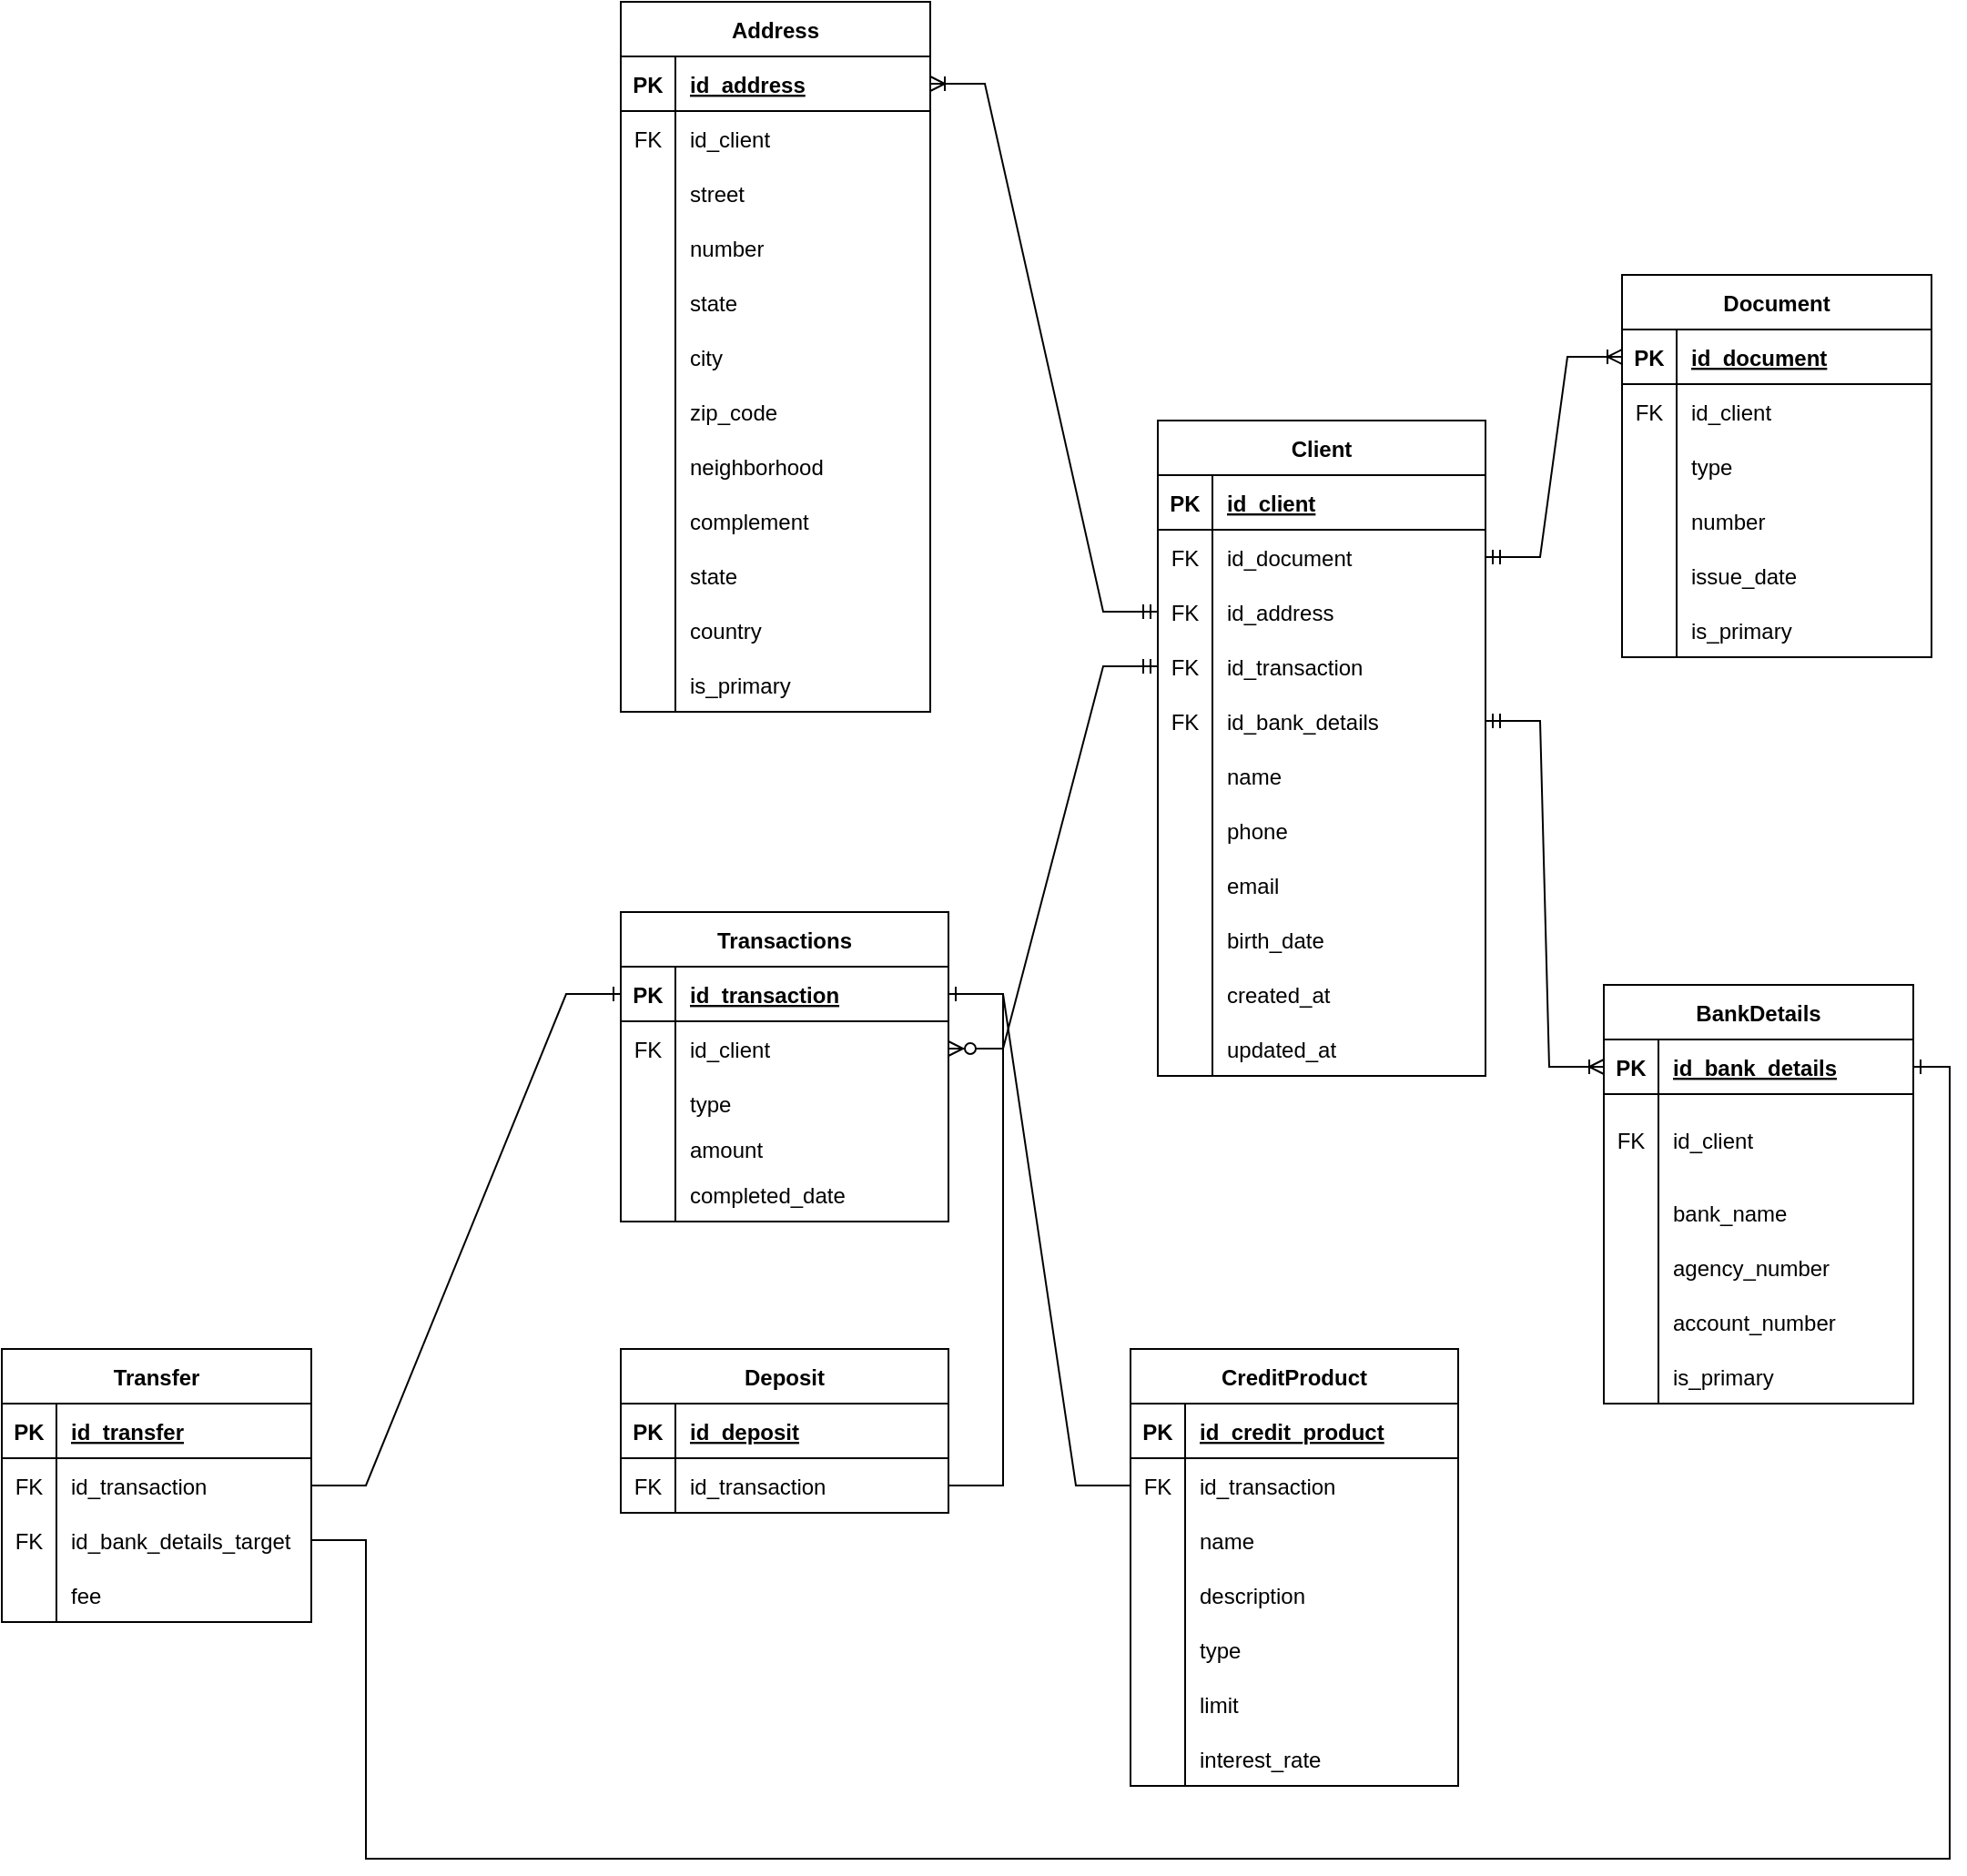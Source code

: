 <mxfile version="21.6.2" type="device">
  <diagram id="3WcyGnb1qQIZ8kAYW6et" name="Página-1">
    <mxGraphModel dx="2501" dy="703" grid="1" gridSize="10" guides="1" tooltips="1" connect="1" arrows="1" fold="1" page="1" pageScale="1" pageWidth="827" pageHeight="1169" math="0" shadow="0">
      <root>
        <mxCell id="0" />
        <mxCell id="1" parent="0" />
        <mxCell id="WaV54tq6BD_JxD8y_7Xt-2" value="Client" style="shape=table;startSize=30;container=1;collapsible=1;childLayout=tableLayout;fixedRows=1;rowLines=0;fontStyle=1;align=center;resizeLast=1;" parent="1" vertex="1">
          <mxGeometry x="355" y="420" width="180" height="360" as="geometry" />
        </mxCell>
        <mxCell id="WaV54tq6BD_JxD8y_7Xt-3" value="" style="shape=tableRow;horizontal=0;startSize=0;swimlaneHead=0;swimlaneBody=0;fillColor=none;collapsible=0;dropTarget=0;points=[[0,0.5],[1,0.5]];portConstraint=eastwest;top=0;left=0;right=0;bottom=1;" parent="WaV54tq6BD_JxD8y_7Xt-2" vertex="1">
          <mxGeometry y="30" width="180" height="30" as="geometry" />
        </mxCell>
        <mxCell id="WaV54tq6BD_JxD8y_7Xt-4" value="PK" style="shape=partialRectangle;connectable=0;fillColor=none;top=0;left=0;bottom=0;right=0;fontStyle=1;overflow=hidden;" parent="WaV54tq6BD_JxD8y_7Xt-3" vertex="1">
          <mxGeometry width="30" height="30" as="geometry">
            <mxRectangle width="30" height="30" as="alternateBounds" />
          </mxGeometry>
        </mxCell>
        <mxCell id="WaV54tq6BD_JxD8y_7Xt-5" value="id_client" style="shape=partialRectangle;connectable=0;fillColor=none;top=0;left=0;bottom=0;right=0;align=left;spacingLeft=6;fontStyle=5;overflow=hidden;" parent="WaV54tq6BD_JxD8y_7Xt-3" vertex="1">
          <mxGeometry x="30" width="150" height="30" as="geometry">
            <mxRectangle width="150" height="30" as="alternateBounds" />
          </mxGeometry>
        </mxCell>
        <mxCell id="WaV54tq6BD_JxD8y_7Xt-9" value="" style="shape=tableRow;horizontal=0;startSize=0;swimlaneHead=0;swimlaneBody=0;fillColor=none;collapsible=0;dropTarget=0;points=[[0,0.5],[1,0.5]];portConstraint=eastwest;top=0;left=0;right=0;bottom=0;" parent="WaV54tq6BD_JxD8y_7Xt-2" vertex="1">
          <mxGeometry y="60" width="180" height="30" as="geometry" />
        </mxCell>
        <mxCell id="WaV54tq6BD_JxD8y_7Xt-10" value="FK" style="shape=partialRectangle;connectable=0;fillColor=none;top=0;left=0;bottom=0;right=0;editable=1;overflow=hidden;" parent="WaV54tq6BD_JxD8y_7Xt-9" vertex="1">
          <mxGeometry width="30" height="30" as="geometry">
            <mxRectangle width="30" height="30" as="alternateBounds" />
          </mxGeometry>
        </mxCell>
        <mxCell id="WaV54tq6BD_JxD8y_7Xt-11" value="id_document" style="shape=partialRectangle;connectable=0;fillColor=none;top=0;left=0;bottom=0;right=0;align=left;spacingLeft=6;overflow=hidden;" parent="WaV54tq6BD_JxD8y_7Xt-9" vertex="1">
          <mxGeometry x="30" width="150" height="30" as="geometry">
            <mxRectangle width="150" height="30" as="alternateBounds" />
          </mxGeometry>
        </mxCell>
        <mxCell id="WaV54tq6BD_JxD8y_7Xt-12" value="" style="shape=tableRow;horizontal=0;startSize=0;swimlaneHead=0;swimlaneBody=0;fillColor=none;collapsible=0;dropTarget=0;points=[[0,0.5],[1,0.5]];portConstraint=eastwest;top=0;left=0;right=0;bottom=0;" parent="WaV54tq6BD_JxD8y_7Xt-2" vertex="1">
          <mxGeometry y="90" width="180" height="30" as="geometry" />
        </mxCell>
        <mxCell id="WaV54tq6BD_JxD8y_7Xt-13" value="FK" style="shape=partialRectangle;connectable=0;fillColor=none;top=0;left=0;bottom=0;right=0;editable=1;overflow=hidden;" parent="WaV54tq6BD_JxD8y_7Xt-12" vertex="1">
          <mxGeometry width="30" height="30" as="geometry">
            <mxRectangle width="30" height="30" as="alternateBounds" />
          </mxGeometry>
        </mxCell>
        <mxCell id="WaV54tq6BD_JxD8y_7Xt-14" value="id_address" style="shape=partialRectangle;connectable=0;fillColor=none;top=0;left=0;bottom=0;right=0;align=left;spacingLeft=6;overflow=hidden;" parent="WaV54tq6BD_JxD8y_7Xt-12" vertex="1">
          <mxGeometry x="30" width="150" height="30" as="geometry">
            <mxRectangle width="150" height="30" as="alternateBounds" />
          </mxGeometry>
        </mxCell>
        <mxCell id="sBeeZBKizsgOuaY-7H9B-50" value="" style="shape=tableRow;horizontal=0;startSize=0;swimlaneHead=0;swimlaneBody=0;fillColor=none;collapsible=0;dropTarget=0;points=[[0,0.5],[1,0.5]];portConstraint=eastwest;top=0;left=0;right=0;bottom=0;" parent="WaV54tq6BD_JxD8y_7Xt-2" vertex="1">
          <mxGeometry y="120" width="180" height="30" as="geometry" />
        </mxCell>
        <mxCell id="sBeeZBKizsgOuaY-7H9B-51" value="FK" style="shape=partialRectangle;connectable=0;fillColor=none;top=0;left=0;bottom=0;right=0;editable=1;overflow=hidden;" parent="sBeeZBKizsgOuaY-7H9B-50" vertex="1">
          <mxGeometry width="30" height="30" as="geometry">
            <mxRectangle width="30" height="30" as="alternateBounds" />
          </mxGeometry>
        </mxCell>
        <mxCell id="sBeeZBKizsgOuaY-7H9B-52" value="id_transaction" style="shape=partialRectangle;connectable=0;fillColor=none;top=0;left=0;bottom=0;right=0;align=left;spacingLeft=6;overflow=hidden;" parent="sBeeZBKizsgOuaY-7H9B-50" vertex="1">
          <mxGeometry x="30" width="150" height="30" as="geometry">
            <mxRectangle width="150" height="30" as="alternateBounds" />
          </mxGeometry>
        </mxCell>
        <mxCell id="sBeeZBKizsgOuaY-7H9B-207" value="" style="shape=tableRow;horizontal=0;startSize=0;swimlaneHead=0;swimlaneBody=0;fillColor=none;collapsible=0;dropTarget=0;points=[[0,0.5],[1,0.5]];portConstraint=eastwest;top=0;left=0;right=0;bottom=0;" parent="WaV54tq6BD_JxD8y_7Xt-2" vertex="1">
          <mxGeometry y="150" width="180" height="30" as="geometry" />
        </mxCell>
        <mxCell id="sBeeZBKizsgOuaY-7H9B-208" value="FK" style="shape=partialRectangle;connectable=0;fillColor=none;top=0;left=0;bottom=0;right=0;editable=1;overflow=hidden;" parent="sBeeZBKizsgOuaY-7H9B-207" vertex="1">
          <mxGeometry width="30" height="30" as="geometry">
            <mxRectangle width="30" height="30" as="alternateBounds" />
          </mxGeometry>
        </mxCell>
        <mxCell id="sBeeZBKizsgOuaY-7H9B-209" value="id_bank_details" style="shape=partialRectangle;connectable=0;fillColor=none;top=0;left=0;bottom=0;right=0;align=left;spacingLeft=6;overflow=hidden;" parent="sBeeZBKizsgOuaY-7H9B-207" vertex="1">
          <mxGeometry x="30" width="150" height="30" as="geometry">
            <mxRectangle width="150" height="30" as="alternateBounds" />
          </mxGeometry>
        </mxCell>
        <mxCell id="WaV54tq6BD_JxD8y_7Xt-6" value="" style="shape=tableRow;horizontal=0;startSize=0;swimlaneHead=0;swimlaneBody=0;fillColor=none;collapsible=0;dropTarget=0;points=[[0,0.5],[1,0.5]];portConstraint=eastwest;top=0;left=0;right=0;bottom=0;" parent="WaV54tq6BD_JxD8y_7Xt-2" vertex="1">
          <mxGeometry y="180" width="180" height="30" as="geometry" />
        </mxCell>
        <mxCell id="WaV54tq6BD_JxD8y_7Xt-7" value="" style="shape=partialRectangle;connectable=0;fillColor=none;top=0;left=0;bottom=0;right=0;editable=1;overflow=hidden;" parent="WaV54tq6BD_JxD8y_7Xt-6" vertex="1">
          <mxGeometry width="30" height="30" as="geometry">
            <mxRectangle width="30" height="30" as="alternateBounds" />
          </mxGeometry>
        </mxCell>
        <mxCell id="WaV54tq6BD_JxD8y_7Xt-8" value="name" style="shape=partialRectangle;connectable=0;fillColor=none;top=0;left=0;bottom=0;right=0;align=left;spacingLeft=6;overflow=hidden;" parent="WaV54tq6BD_JxD8y_7Xt-6" vertex="1">
          <mxGeometry x="30" width="150" height="30" as="geometry">
            <mxRectangle width="150" height="30" as="alternateBounds" />
          </mxGeometry>
        </mxCell>
        <mxCell id="WaV54tq6BD_JxD8y_7Xt-28" value="" style="shape=tableRow;horizontal=0;startSize=0;swimlaneHead=0;swimlaneBody=0;fillColor=none;collapsible=0;dropTarget=0;points=[[0,0.5],[1,0.5]];portConstraint=eastwest;top=0;left=0;right=0;bottom=0;" parent="WaV54tq6BD_JxD8y_7Xt-2" vertex="1">
          <mxGeometry y="210" width="180" height="30" as="geometry" />
        </mxCell>
        <mxCell id="WaV54tq6BD_JxD8y_7Xt-29" value="" style="shape=partialRectangle;connectable=0;fillColor=none;top=0;left=0;bottom=0;right=0;editable=1;overflow=hidden;" parent="WaV54tq6BD_JxD8y_7Xt-28" vertex="1">
          <mxGeometry width="30" height="30" as="geometry">
            <mxRectangle width="30" height="30" as="alternateBounds" />
          </mxGeometry>
        </mxCell>
        <mxCell id="WaV54tq6BD_JxD8y_7Xt-30" value="phone" style="shape=partialRectangle;connectable=0;fillColor=none;top=0;left=0;bottom=0;right=0;align=left;spacingLeft=6;overflow=hidden;" parent="WaV54tq6BD_JxD8y_7Xt-28" vertex="1">
          <mxGeometry x="30" width="150" height="30" as="geometry">
            <mxRectangle width="150" height="30" as="alternateBounds" />
          </mxGeometry>
        </mxCell>
        <mxCell id="WaV54tq6BD_JxD8y_7Xt-60" value="" style="shape=tableRow;horizontal=0;startSize=0;swimlaneHead=0;swimlaneBody=0;fillColor=none;collapsible=0;dropTarget=0;points=[[0,0.5],[1,0.5]];portConstraint=eastwest;top=0;left=0;right=0;bottom=0;" parent="WaV54tq6BD_JxD8y_7Xt-2" vertex="1">
          <mxGeometry y="240" width="180" height="30" as="geometry" />
        </mxCell>
        <mxCell id="WaV54tq6BD_JxD8y_7Xt-61" value="" style="shape=partialRectangle;connectable=0;fillColor=none;top=0;left=0;bottom=0;right=0;editable=1;overflow=hidden;" parent="WaV54tq6BD_JxD8y_7Xt-60" vertex="1">
          <mxGeometry width="30" height="30" as="geometry">
            <mxRectangle width="30" height="30" as="alternateBounds" />
          </mxGeometry>
        </mxCell>
        <mxCell id="WaV54tq6BD_JxD8y_7Xt-62" value="email" style="shape=partialRectangle;connectable=0;fillColor=none;top=0;left=0;bottom=0;right=0;align=left;spacingLeft=6;overflow=hidden;" parent="WaV54tq6BD_JxD8y_7Xt-60" vertex="1">
          <mxGeometry x="30" width="150" height="30" as="geometry">
            <mxRectangle width="150" height="30" as="alternateBounds" />
          </mxGeometry>
        </mxCell>
        <mxCell id="WaV54tq6BD_JxD8y_7Xt-31" value="" style="shape=tableRow;horizontal=0;startSize=0;swimlaneHead=0;swimlaneBody=0;fillColor=none;collapsible=0;dropTarget=0;points=[[0,0.5],[1,0.5]];portConstraint=eastwest;top=0;left=0;right=0;bottom=0;" parent="WaV54tq6BD_JxD8y_7Xt-2" vertex="1">
          <mxGeometry y="270" width="180" height="30" as="geometry" />
        </mxCell>
        <mxCell id="WaV54tq6BD_JxD8y_7Xt-32" value="" style="shape=partialRectangle;connectable=0;fillColor=none;top=0;left=0;bottom=0;right=0;editable=1;overflow=hidden;" parent="WaV54tq6BD_JxD8y_7Xt-31" vertex="1">
          <mxGeometry width="30" height="30" as="geometry">
            <mxRectangle width="30" height="30" as="alternateBounds" />
          </mxGeometry>
        </mxCell>
        <mxCell id="WaV54tq6BD_JxD8y_7Xt-33" value="birth_date" style="shape=partialRectangle;connectable=0;fillColor=none;top=0;left=0;bottom=0;right=0;align=left;spacingLeft=6;overflow=hidden;" parent="WaV54tq6BD_JxD8y_7Xt-31" vertex="1">
          <mxGeometry x="30" width="150" height="30" as="geometry">
            <mxRectangle width="150" height="30" as="alternateBounds" />
          </mxGeometry>
        </mxCell>
        <mxCell id="sBeeZBKizsgOuaY-7H9B-253" value="" style="shape=tableRow;horizontal=0;startSize=0;swimlaneHead=0;swimlaneBody=0;fillColor=none;collapsible=0;dropTarget=0;points=[[0,0.5],[1,0.5]];portConstraint=eastwest;top=0;left=0;right=0;bottom=0;" parent="WaV54tq6BD_JxD8y_7Xt-2" vertex="1">
          <mxGeometry y="300" width="180" height="30" as="geometry" />
        </mxCell>
        <mxCell id="sBeeZBKizsgOuaY-7H9B-254" value="" style="shape=partialRectangle;connectable=0;fillColor=none;top=0;left=0;bottom=0;right=0;editable=1;overflow=hidden;" parent="sBeeZBKizsgOuaY-7H9B-253" vertex="1">
          <mxGeometry width="30" height="30" as="geometry">
            <mxRectangle width="30" height="30" as="alternateBounds" />
          </mxGeometry>
        </mxCell>
        <mxCell id="sBeeZBKizsgOuaY-7H9B-255" value="created_at" style="shape=partialRectangle;connectable=0;fillColor=none;top=0;left=0;bottom=0;right=0;align=left;spacingLeft=6;overflow=hidden;" parent="sBeeZBKizsgOuaY-7H9B-253" vertex="1">
          <mxGeometry x="30" width="150" height="30" as="geometry">
            <mxRectangle width="150" height="30" as="alternateBounds" />
          </mxGeometry>
        </mxCell>
        <mxCell id="sBeeZBKizsgOuaY-7H9B-256" value="" style="shape=tableRow;horizontal=0;startSize=0;swimlaneHead=0;swimlaneBody=0;fillColor=none;collapsible=0;dropTarget=0;points=[[0,0.5],[1,0.5]];portConstraint=eastwest;top=0;left=0;right=0;bottom=0;" parent="WaV54tq6BD_JxD8y_7Xt-2" vertex="1">
          <mxGeometry y="330" width="180" height="30" as="geometry" />
        </mxCell>
        <mxCell id="sBeeZBKizsgOuaY-7H9B-257" value="" style="shape=partialRectangle;connectable=0;fillColor=none;top=0;left=0;bottom=0;right=0;editable=1;overflow=hidden;" parent="sBeeZBKizsgOuaY-7H9B-256" vertex="1">
          <mxGeometry width="30" height="30" as="geometry">
            <mxRectangle width="30" height="30" as="alternateBounds" />
          </mxGeometry>
        </mxCell>
        <mxCell id="sBeeZBKizsgOuaY-7H9B-258" value="updated_at" style="shape=partialRectangle;connectable=0;fillColor=none;top=0;left=0;bottom=0;right=0;align=left;spacingLeft=6;overflow=hidden;" parent="sBeeZBKizsgOuaY-7H9B-256" vertex="1">
          <mxGeometry x="30" width="150" height="30" as="geometry">
            <mxRectangle width="150" height="30" as="alternateBounds" />
          </mxGeometry>
        </mxCell>
        <mxCell id="WaV54tq6BD_JxD8y_7Xt-34" value="Deposit" style="shape=table;startSize=30;container=1;collapsible=1;childLayout=tableLayout;fixedRows=1;rowLines=0;fontStyle=1;align=center;resizeLast=1;" parent="1" vertex="1">
          <mxGeometry x="60" y="930" width="180" height="90" as="geometry" />
        </mxCell>
        <mxCell id="WaV54tq6BD_JxD8y_7Xt-35" value="" style="shape=tableRow;horizontal=0;startSize=0;swimlaneHead=0;swimlaneBody=0;fillColor=none;collapsible=0;dropTarget=0;points=[[0,0.5],[1,0.5]];portConstraint=eastwest;top=0;left=0;right=0;bottom=1;" parent="WaV54tq6BD_JxD8y_7Xt-34" vertex="1">
          <mxGeometry y="30" width="180" height="30" as="geometry" />
        </mxCell>
        <mxCell id="WaV54tq6BD_JxD8y_7Xt-36" value="PK" style="shape=partialRectangle;connectable=0;fillColor=none;top=0;left=0;bottom=0;right=0;fontStyle=1;overflow=hidden;" parent="WaV54tq6BD_JxD8y_7Xt-35" vertex="1">
          <mxGeometry width="30" height="30" as="geometry">
            <mxRectangle width="30" height="30" as="alternateBounds" />
          </mxGeometry>
        </mxCell>
        <mxCell id="WaV54tq6BD_JxD8y_7Xt-37" value="id_deposit" style="shape=partialRectangle;connectable=0;fillColor=none;top=0;left=0;bottom=0;right=0;align=left;spacingLeft=6;fontStyle=5;overflow=hidden;" parent="WaV54tq6BD_JxD8y_7Xt-35" vertex="1">
          <mxGeometry x="30" width="150" height="30" as="geometry">
            <mxRectangle width="150" height="30" as="alternateBounds" />
          </mxGeometry>
        </mxCell>
        <mxCell id="WaV54tq6BD_JxD8y_7Xt-38" value="" style="shape=tableRow;horizontal=0;startSize=0;swimlaneHead=0;swimlaneBody=0;fillColor=none;collapsible=0;dropTarget=0;points=[[0,0.5],[1,0.5]];portConstraint=eastwest;top=0;left=0;right=0;bottom=0;" parent="WaV54tq6BD_JxD8y_7Xt-34" vertex="1">
          <mxGeometry y="60" width="180" height="30" as="geometry" />
        </mxCell>
        <mxCell id="WaV54tq6BD_JxD8y_7Xt-39" value="FK" style="shape=partialRectangle;connectable=0;fillColor=none;top=0;left=0;bottom=0;right=0;editable=1;overflow=hidden;" parent="WaV54tq6BD_JxD8y_7Xt-38" vertex="1">
          <mxGeometry width="30" height="30" as="geometry">
            <mxRectangle width="30" height="30" as="alternateBounds" />
          </mxGeometry>
        </mxCell>
        <mxCell id="WaV54tq6BD_JxD8y_7Xt-40" value="id_transaction" style="shape=partialRectangle;connectable=0;fillColor=none;top=0;left=0;bottom=0;right=0;align=left;spacingLeft=6;overflow=hidden;" parent="WaV54tq6BD_JxD8y_7Xt-38" vertex="1">
          <mxGeometry x="30" width="150" height="30" as="geometry">
            <mxRectangle width="150" height="30" as="alternateBounds" />
          </mxGeometry>
        </mxCell>
        <mxCell id="WaV54tq6BD_JxD8y_7Xt-47" value="CreditProduct" style="shape=table;startSize=30;container=1;collapsible=1;childLayout=tableLayout;fixedRows=1;rowLines=0;fontStyle=1;align=center;resizeLast=1;" parent="1" vertex="1">
          <mxGeometry x="340" y="930" width="180" height="240" as="geometry" />
        </mxCell>
        <mxCell id="WaV54tq6BD_JxD8y_7Xt-48" value="" style="shape=tableRow;horizontal=0;startSize=0;swimlaneHead=0;swimlaneBody=0;fillColor=none;collapsible=0;dropTarget=0;points=[[0,0.5],[1,0.5]];portConstraint=eastwest;top=0;left=0;right=0;bottom=1;" parent="WaV54tq6BD_JxD8y_7Xt-47" vertex="1">
          <mxGeometry y="30" width="180" height="30" as="geometry" />
        </mxCell>
        <mxCell id="WaV54tq6BD_JxD8y_7Xt-49" value="PK" style="shape=partialRectangle;connectable=0;fillColor=none;top=0;left=0;bottom=0;right=0;fontStyle=1;overflow=hidden;" parent="WaV54tq6BD_JxD8y_7Xt-48" vertex="1">
          <mxGeometry width="30" height="30" as="geometry">
            <mxRectangle width="30" height="30" as="alternateBounds" />
          </mxGeometry>
        </mxCell>
        <mxCell id="WaV54tq6BD_JxD8y_7Xt-50" value="id_credit_product" style="shape=partialRectangle;connectable=0;fillColor=none;top=0;left=0;bottom=0;right=0;align=left;spacingLeft=6;fontStyle=5;overflow=hidden;" parent="WaV54tq6BD_JxD8y_7Xt-48" vertex="1">
          <mxGeometry x="30" width="150" height="30" as="geometry">
            <mxRectangle width="150" height="30" as="alternateBounds" />
          </mxGeometry>
        </mxCell>
        <mxCell id="sBeeZBKizsgOuaY-7H9B-235" value="" style="shape=tableRow;horizontal=0;startSize=0;swimlaneHead=0;swimlaneBody=0;fillColor=none;collapsible=0;dropTarget=0;points=[[0,0.5],[1,0.5]];portConstraint=eastwest;top=0;left=0;right=0;bottom=0;" parent="WaV54tq6BD_JxD8y_7Xt-47" vertex="1">
          <mxGeometry y="60" width="180" height="30" as="geometry" />
        </mxCell>
        <mxCell id="sBeeZBKizsgOuaY-7H9B-236" value="FK" style="shape=partialRectangle;connectable=0;fillColor=none;top=0;left=0;bottom=0;right=0;editable=1;overflow=hidden;" parent="sBeeZBKizsgOuaY-7H9B-235" vertex="1">
          <mxGeometry width="30" height="30" as="geometry">
            <mxRectangle width="30" height="30" as="alternateBounds" />
          </mxGeometry>
        </mxCell>
        <mxCell id="sBeeZBKizsgOuaY-7H9B-237" value="id_transaction" style="shape=partialRectangle;connectable=0;fillColor=none;top=0;left=0;bottom=0;right=0;align=left;spacingLeft=6;overflow=hidden;" parent="sBeeZBKizsgOuaY-7H9B-235" vertex="1">
          <mxGeometry x="30" width="150" height="30" as="geometry">
            <mxRectangle width="150" height="30" as="alternateBounds" />
          </mxGeometry>
        </mxCell>
        <mxCell id="WaV54tq6BD_JxD8y_7Xt-51" value="" style="shape=tableRow;horizontal=0;startSize=0;swimlaneHead=0;swimlaneBody=0;fillColor=none;collapsible=0;dropTarget=0;points=[[0,0.5],[1,0.5]];portConstraint=eastwest;top=0;left=0;right=0;bottom=0;" parent="WaV54tq6BD_JxD8y_7Xt-47" vertex="1">
          <mxGeometry y="90" width="180" height="30" as="geometry" />
        </mxCell>
        <mxCell id="WaV54tq6BD_JxD8y_7Xt-52" value="" style="shape=partialRectangle;connectable=0;fillColor=none;top=0;left=0;bottom=0;right=0;editable=1;overflow=hidden;" parent="WaV54tq6BD_JxD8y_7Xt-51" vertex="1">
          <mxGeometry width="30" height="30" as="geometry">
            <mxRectangle width="30" height="30" as="alternateBounds" />
          </mxGeometry>
        </mxCell>
        <mxCell id="WaV54tq6BD_JxD8y_7Xt-53" value="name" style="shape=partialRectangle;connectable=0;fillColor=none;top=0;left=0;bottom=0;right=0;align=left;spacingLeft=6;overflow=hidden;" parent="WaV54tq6BD_JxD8y_7Xt-51" vertex="1">
          <mxGeometry x="30" width="150" height="30" as="geometry">
            <mxRectangle width="150" height="30" as="alternateBounds" />
          </mxGeometry>
        </mxCell>
        <mxCell id="WaV54tq6BD_JxD8y_7Xt-54" value="" style="shape=tableRow;horizontal=0;startSize=0;swimlaneHead=0;swimlaneBody=0;fillColor=none;collapsible=0;dropTarget=0;points=[[0,0.5],[1,0.5]];portConstraint=eastwest;top=0;left=0;right=0;bottom=0;" parent="WaV54tq6BD_JxD8y_7Xt-47" vertex="1">
          <mxGeometry y="120" width="180" height="30" as="geometry" />
        </mxCell>
        <mxCell id="WaV54tq6BD_JxD8y_7Xt-55" value="" style="shape=partialRectangle;connectable=0;fillColor=none;top=0;left=0;bottom=0;right=0;editable=1;overflow=hidden;" parent="WaV54tq6BD_JxD8y_7Xt-54" vertex="1">
          <mxGeometry width="30" height="30" as="geometry">
            <mxRectangle width="30" height="30" as="alternateBounds" />
          </mxGeometry>
        </mxCell>
        <mxCell id="WaV54tq6BD_JxD8y_7Xt-56" value="description" style="shape=partialRectangle;connectable=0;fillColor=none;top=0;left=0;bottom=0;right=0;align=left;spacingLeft=6;overflow=hidden;" parent="WaV54tq6BD_JxD8y_7Xt-54" vertex="1">
          <mxGeometry x="30" width="150" height="30" as="geometry">
            <mxRectangle width="150" height="30" as="alternateBounds" />
          </mxGeometry>
        </mxCell>
        <mxCell id="sBeeZBKizsgOuaY-7H9B-116" value="" style="shape=tableRow;horizontal=0;startSize=0;swimlaneHead=0;swimlaneBody=0;fillColor=none;collapsible=0;dropTarget=0;points=[[0,0.5],[1,0.5]];portConstraint=eastwest;top=0;left=0;right=0;bottom=0;" parent="WaV54tq6BD_JxD8y_7Xt-47" vertex="1">
          <mxGeometry y="150" width="180" height="30" as="geometry" />
        </mxCell>
        <mxCell id="sBeeZBKizsgOuaY-7H9B-117" value="" style="shape=partialRectangle;connectable=0;fillColor=none;top=0;left=0;bottom=0;right=0;editable=1;overflow=hidden;" parent="sBeeZBKizsgOuaY-7H9B-116" vertex="1">
          <mxGeometry width="30" height="30" as="geometry">
            <mxRectangle width="30" height="30" as="alternateBounds" />
          </mxGeometry>
        </mxCell>
        <mxCell id="sBeeZBKizsgOuaY-7H9B-118" value="type" style="shape=partialRectangle;connectable=0;fillColor=none;top=0;left=0;bottom=0;right=0;align=left;spacingLeft=6;overflow=hidden;" parent="sBeeZBKizsgOuaY-7H9B-116" vertex="1">
          <mxGeometry x="30" width="150" height="30" as="geometry">
            <mxRectangle width="150" height="30" as="alternateBounds" />
          </mxGeometry>
        </mxCell>
        <mxCell id="sBeeZBKizsgOuaY-7H9B-119" value="" style="shape=tableRow;horizontal=0;startSize=0;swimlaneHead=0;swimlaneBody=0;fillColor=none;collapsible=0;dropTarget=0;points=[[0,0.5],[1,0.5]];portConstraint=eastwest;top=0;left=0;right=0;bottom=0;" parent="WaV54tq6BD_JxD8y_7Xt-47" vertex="1">
          <mxGeometry y="180" width="180" height="30" as="geometry" />
        </mxCell>
        <mxCell id="sBeeZBKizsgOuaY-7H9B-120" value="" style="shape=partialRectangle;connectable=0;fillColor=none;top=0;left=0;bottom=0;right=0;editable=1;overflow=hidden;" parent="sBeeZBKizsgOuaY-7H9B-119" vertex="1">
          <mxGeometry width="30" height="30" as="geometry">
            <mxRectangle width="30" height="30" as="alternateBounds" />
          </mxGeometry>
        </mxCell>
        <mxCell id="sBeeZBKizsgOuaY-7H9B-121" value="limit" style="shape=partialRectangle;connectable=0;fillColor=none;top=0;left=0;bottom=0;right=0;align=left;spacingLeft=6;overflow=hidden;" parent="sBeeZBKizsgOuaY-7H9B-119" vertex="1">
          <mxGeometry x="30" width="150" height="30" as="geometry">
            <mxRectangle width="150" height="30" as="alternateBounds" />
          </mxGeometry>
        </mxCell>
        <mxCell id="sBeeZBKizsgOuaY-7H9B-122" value="" style="shape=tableRow;horizontal=0;startSize=0;swimlaneHead=0;swimlaneBody=0;fillColor=none;collapsible=0;dropTarget=0;points=[[0,0.5],[1,0.5]];portConstraint=eastwest;top=0;left=0;right=0;bottom=0;" parent="WaV54tq6BD_JxD8y_7Xt-47" vertex="1">
          <mxGeometry y="210" width="180" height="30" as="geometry" />
        </mxCell>
        <mxCell id="sBeeZBKizsgOuaY-7H9B-123" value="" style="shape=partialRectangle;connectable=0;fillColor=none;top=0;left=0;bottom=0;right=0;editable=1;overflow=hidden;" parent="sBeeZBKizsgOuaY-7H9B-122" vertex="1">
          <mxGeometry width="30" height="30" as="geometry">
            <mxRectangle width="30" height="30" as="alternateBounds" />
          </mxGeometry>
        </mxCell>
        <mxCell id="sBeeZBKizsgOuaY-7H9B-124" value="interest_rate" style="shape=partialRectangle;connectable=0;fillColor=none;top=0;left=0;bottom=0;right=0;align=left;spacingLeft=6;overflow=hidden;" parent="sBeeZBKizsgOuaY-7H9B-122" vertex="1">
          <mxGeometry x="30" width="150" height="30" as="geometry">
            <mxRectangle width="150" height="30" as="alternateBounds" />
          </mxGeometry>
        </mxCell>
        <mxCell id="WaV54tq6BD_JxD8y_7Xt-63" value="Transactions" style="shape=table;startSize=30;container=1;collapsible=1;childLayout=tableLayout;fixedRows=1;rowLines=0;fontStyle=1;align=center;resizeLast=1;" parent="1" vertex="1">
          <mxGeometry x="60" y="690" width="180" height="170" as="geometry" />
        </mxCell>
        <mxCell id="WaV54tq6BD_JxD8y_7Xt-64" value="" style="shape=tableRow;horizontal=0;startSize=0;swimlaneHead=0;swimlaneBody=0;fillColor=none;collapsible=0;dropTarget=0;points=[[0,0.5],[1,0.5]];portConstraint=eastwest;top=0;left=0;right=0;bottom=1;" parent="WaV54tq6BD_JxD8y_7Xt-63" vertex="1">
          <mxGeometry y="30" width="180" height="30" as="geometry" />
        </mxCell>
        <mxCell id="WaV54tq6BD_JxD8y_7Xt-65" value="PK" style="shape=partialRectangle;connectable=0;fillColor=none;top=0;left=0;bottom=0;right=0;fontStyle=1;overflow=hidden;" parent="WaV54tq6BD_JxD8y_7Xt-64" vertex="1">
          <mxGeometry width="30" height="30" as="geometry">
            <mxRectangle width="30" height="30" as="alternateBounds" />
          </mxGeometry>
        </mxCell>
        <mxCell id="WaV54tq6BD_JxD8y_7Xt-66" value="id_transaction" style="shape=partialRectangle;connectable=0;fillColor=none;top=0;left=0;bottom=0;right=0;align=left;spacingLeft=6;fontStyle=5;overflow=hidden;" parent="WaV54tq6BD_JxD8y_7Xt-64" vertex="1">
          <mxGeometry x="30" width="150" height="30" as="geometry">
            <mxRectangle width="150" height="30" as="alternateBounds" />
          </mxGeometry>
        </mxCell>
        <mxCell id="WaV54tq6BD_JxD8y_7Xt-67" value="" style="shape=tableRow;horizontal=0;startSize=0;swimlaneHead=0;swimlaneBody=0;fillColor=none;collapsible=0;dropTarget=0;points=[[0,0.5],[1,0.5]];portConstraint=eastwest;top=0;left=0;right=0;bottom=0;" parent="WaV54tq6BD_JxD8y_7Xt-63" vertex="1">
          <mxGeometry y="60" width="180" height="30" as="geometry" />
        </mxCell>
        <mxCell id="WaV54tq6BD_JxD8y_7Xt-68" value="FK" style="shape=partialRectangle;connectable=0;fillColor=none;top=0;left=0;bottom=0;right=0;editable=1;overflow=hidden;" parent="WaV54tq6BD_JxD8y_7Xt-67" vertex="1">
          <mxGeometry width="30" height="30" as="geometry">
            <mxRectangle width="30" height="30" as="alternateBounds" />
          </mxGeometry>
        </mxCell>
        <mxCell id="WaV54tq6BD_JxD8y_7Xt-69" value="id_client" style="shape=partialRectangle;connectable=0;fillColor=none;top=0;left=0;bottom=0;right=0;align=left;spacingLeft=6;overflow=hidden;" parent="WaV54tq6BD_JxD8y_7Xt-67" vertex="1">
          <mxGeometry x="30" width="150" height="30" as="geometry">
            <mxRectangle width="150" height="30" as="alternateBounds" />
          </mxGeometry>
        </mxCell>
        <mxCell id="WaV54tq6BD_JxD8y_7Xt-70" value="" style="shape=tableRow;horizontal=0;startSize=0;swimlaneHead=0;swimlaneBody=0;fillColor=none;collapsible=0;dropTarget=0;points=[[0,0.5],[1,0.5]];portConstraint=eastwest;top=0;left=0;right=0;bottom=0;" parent="WaV54tq6BD_JxD8y_7Xt-63" vertex="1">
          <mxGeometry y="90" width="180" height="30" as="geometry" />
        </mxCell>
        <mxCell id="WaV54tq6BD_JxD8y_7Xt-71" value="" style="shape=partialRectangle;connectable=0;fillColor=none;top=0;left=0;bottom=0;right=0;editable=1;overflow=hidden;" parent="WaV54tq6BD_JxD8y_7Xt-70" vertex="1">
          <mxGeometry width="30" height="30" as="geometry">
            <mxRectangle width="30" height="30" as="alternateBounds" />
          </mxGeometry>
        </mxCell>
        <mxCell id="WaV54tq6BD_JxD8y_7Xt-72" value="type" style="shape=partialRectangle;connectable=0;fillColor=none;top=0;left=0;bottom=0;right=0;align=left;spacingLeft=6;overflow=hidden;" parent="WaV54tq6BD_JxD8y_7Xt-70" vertex="1">
          <mxGeometry x="30" width="150" height="30" as="geometry">
            <mxRectangle width="150" height="30" as="alternateBounds" />
          </mxGeometry>
        </mxCell>
        <mxCell id="WaV54tq6BD_JxD8y_7Xt-89" value="" style="shape=tableRow;horizontal=0;startSize=0;swimlaneHead=0;swimlaneBody=0;fillColor=none;collapsible=0;dropTarget=0;points=[[0,0.5],[1,0.5]];portConstraint=eastwest;top=0;left=0;right=0;bottom=0;" parent="WaV54tq6BD_JxD8y_7Xt-63" vertex="1">
          <mxGeometry y="120" width="180" height="20" as="geometry" />
        </mxCell>
        <mxCell id="WaV54tq6BD_JxD8y_7Xt-90" value="" style="shape=partialRectangle;connectable=0;fillColor=none;top=0;left=0;bottom=0;right=0;editable=1;overflow=hidden;" parent="WaV54tq6BD_JxD8y_7Xt-89" vertex="1">
          <mxGeometry width="30" height="20" as="geometry">
            <mxRectangle width="30" height="20" as="alternateBounds" />
          </mxGeometry>
        </mxCell>
        <mxCell id="WaV54tq6BD_JxD8y_7Xt-91" value="amount" style="shape=partialRectangle;connectable=0;fillColor=none;top=0;left=0;bottom=0;right=0;align=left;spacingLeft=6;overflow=hidden;" parent="WaV54tq6BD_JxD8y_7Xt-89" vertex="1">
          <mxGeometry x="30" width="150" height="20" as="geometry">
            <mxRectangle width="150" height="20" as="alternateBounds" />
          </mxGeometry>
        </mxCell>
        <mxCell id="sBeeZBKizsgOuaY-7H9B-201" value="" style="shape=tableRow;horizontal=0;startSize=0;swimlaneHead=0;swimlaneBody=0;fillColor=none;collapsible=0;dropTarget=0;points=[[0,0.5],[1,0.5]];portConstraint=eastwest;top=0;left=0;right=0;bottom=0;" parent="WaV54tq6BD_JxD8y_7Xt-63" vertex="1">
          <mxGeometry y="140" width="180" height="30" as="geometry" />
        </mxCell>
        <mxCell id="sBeeZBKizsgOuaY-7H9B-202" value="" style="shape=partialRectangle;connectable=0;fillColor=none;top=0;left=0;bottom=0;right=0;editable=1;overflow=hidden;" parent="sBeeZBKizsgOuaY-7H9B-201" vertex="1">
          <mxGeometry width="30" height="30" as="geometry">
            <mxRectangle width="30" height="30" as="alternateBounds" />
          </mxGeometry>
        </mxCell>
        <mxCell id="sBeeZBKizsgOuaY-7H9B-203" value="completed_date" style="shape=partialRectangle;connectable=0;fillColor=none;top=0;left=0;bottom=0;right=0;align=left;spacingLeft=6;overflow=hidden;" parent="sBeeZBKizsgOuaY-7H9B-201" vertex="1">
          <mxGeometry x="30" width="150" height="30" as="geometry">
            <mxRectangle width="150" height="30" as="alternateBounds" />
          </mxGeometry>
        </mxCell>
        <mxCell id="WaV54tq6BD_JxD8y_7Xt-76" value="Transfer" style="shape=table;startSize=30;container=1;collapsible=1;childLayout=tableLayout;fixedRows=1;rowLines=0;fontStyle=1;align=center;resizeLast=1;" parent="1" vertex="1">
          <mxGeometry x="-280" y="930" width="170" height="150" as="geometry" />
        </mxCell>
        <mxCell id="WaV54tq6BD_JxD8y_7Xt-77" value="" style="shape=tableRow;horizontal=0;startSize=0;swimlaneHead=0;swimlaneBody=0;fillColor=none;collapsible=0;dropTarget=0;points=[[0,0.5],[1,0.5]];portConstraint=eastwest;top=0;left=0;right=0;bottom=1;" parent="WaV54tq6BD_JxD8y_7Xt-76" vertex="1">
          <mxGeometry y="30" width="170" height="30" as="geometry" />
        </mxCell>
        <mxCell id="WaV54tq6BD_JxD8y_7Xt-78" value="PK" style="shape=partialRectangle;connectable=0;fillColor=none;top=0;left=0;bottom=0;right=0;fontStyle=1;overflow=hidden;" parent="WaV54tq6BD_JxD8y_7Xt-77" vertex="1">
          <mxGeometry width="30" height="30" as="geometry">
            <mxRectangle width="30" height="30" as="alternateBounds" />
          </mxGeometry>
        </mxCell>
        <mxCell id="WaV54tq6BD_JxD8y_7Xt-79" value="id_transfer" style="shape=partialRectangle;connectable=0;fillColor=none;top=0;left=0;bottom=0;right=0;align=left;spacingLeft=6;fontStyle=5;overflow=hidden;" parent="WaV54tq6BD_JxD8y_7Xt-77" vertex="1">
          <mxGeometry x="30" width="140" height="30" as="geometry">
            <mxRectangle width="140" height="30" as="alternateBounds" />
          </mxGeometry>
        </mxCell>
        <mxCell id="WaV54tq6BD_JxD8y_7Xt-109" value="" style="shape=tableRow;horizontal=0;startSize=0;swimlaneHead=0;swimlaneBody=0;fillColor=none;collapsible=0;dropTarget=0;points=[[0,0.5],[1,0.5]];portConstraint=eastwest;top=0;left=0;right=0;bottom=0;" parent="WaV54tq6BD_JxD8y_7Xt-76" vertex="1">
          <mxGeometry y="60" width="170" height="30" as="geometry" />
        </mxCell>
        <mxCell id="WaV54tq6BD_JxD8y_7Xt-110" value="FK" style="shape=partialRectangle;connectable=0;fillColor=none;top=0;left=0;bottom=0;right=0;editable=1;overflow=hidden;" parent="WaV54tq6BD_JxD8y_7Xt-109" vertex="1">
          <mxGeometry width="30" height="30" as="geometry">
            <mxRectangle width="30" height="30" as="alternateBounds" />
          </mxGeometry>
        </mxCell>
        <mxCell id="WaV54tq6BD_JxD8y_7Xt-111" value="id_transaction" style="shape=partialRectangle;connectable=0;fillColor=none;top=0;left=0;bottom=0;right=0;align=left;spacingLeft=6;overflow=hidden;" parent="WaV54tq6BD_JxD8y_7Xt-109" vertex="1">
          <mxGeometry x="30" width="140" height="30" as="geometry">
            <mxRectangle width="140" height="30" as="alternateBounds" />
          </mxGeometry>
        </mxCell>
        <mxCell id="sBeeZBKizsgOuaY-7H9B-140" value="" style="shape=tableRow;horizontal=0;startSize=0;swimlaneHead=0;swimlaneBody=0;fillColor=none;collapsible=0;dropTarget=0;points=[[0,0.5],[1,0.5]];portConstraint=eastwest;top=0;left=0;right=0;bottom=0;" parent="WaV54tq6BD_JxD8y_7Xt-76" vertex="1">
          <mxGeometry y="90" width="170" height="30" as="geometry" />
        </mxCell>
        <mxCell id="sBeeZBKizsgOuaY-7H9B-141" value="FK" style="shape=partialRectangle;connectable=0;fillColor=none;top=0;left=0;bottom=0;right=0;editable=1;overflow=hidden;" parent="sBeeZBKizsgOuaY-7H9B-140" vertex="1">
          <mxGeometry width="30" height="30" as="geometry">
            <mxRectangle width="30" height="30" as="alternateBounds" />
          </mxGeometry>
        </mxCell>
        <mxCell id="sBeeZBKizsgOuaY-7H9B-142" value="id_bank_details_target" style="shape=partialRectangle;connectable=0;fillColor=none;top=0;left=0;bottom=0;right=0;align=left;spacingLeft=6;overflow=hidden;" parent="sBeeZBKizsgOuaY-7H9B-140" vertex="1">
          <mxGeometry x="30" width="140" height="30" as="geometry">
            <mxRectangle width="140" height="30" as="alternateBounds" />
          </mxGeometry>
        </mxCell>
        <mxCell id="WaV54tq6BD_JxD8y_7Xt-95" value="" style="shape=tableRow;horizontal=0;startSize=0;swimlaneHead=0;swimlaneBody=0;fillColor=none;collapsible=0;dropTarget=0;points=[[0,0.5],[1,0.5]];portConstraint=eastwest;top=0;left=0;right=0;bottom=0;" parent="WaV54tq6BD_JxD8y_7Xt-76" vertex="1">
          <mxGeometry y="120" width="170" height="30" as="geometry" />
        </mxCell>
        <mxCell id="WaV54tq6BD_JxD8y_7Xt-96" value="" style="shape=partialRectangle;connectable=0;fillColor=none;top=0;left=0;bottom=0;right=0;editable=1;overflow=hidden;" parent="WaV54tq6BD_JxD8y_7Xt-95" vertex="1">
          <mxGeometry width="30" height="30" as="geometry">
            <mxRectangle width="30" height="30" as="alternateBounds" />
          </mxGeometry>
        </mxCell>
        <mxCell id="WaV54tq6BD_JxD8y_7Xt-97" value="fee" style="shape=partialRectangle;connectable=0;fillColor=none;top=0;left=0;bottom=0;right=0;align=left;spacingLeft=6;overflow=hidden;" parent="WaV54tq6BD_JxD8y_7Xt-95" vertex="1">
          <mxGeometry x="30" width="140" height="30" as="geometry">
            <mxRectangle width="140" height="30" as="alternateBounds" />
          </mxGeometry>
        </mxCell>
        <mxCell id="sBeeZBKizsgOuaY-7H9B-56" value="Address" style="shape=table;startSize=30;container=1;collapsible=1;childLayout=tableLayout;fixedRows=1;rowLines=0;fontStyle=1;align=center;resizeLast=1;" parent="1" vertex="1">
          <mxGeometry x="60" y="190" width="170" height="390" as="geometry" />
        </mxCell>
        <mxCell id="sBeeZBKizsgOuaY-7H9B-57" value="" style="shape=tableRow;horizontal=0;startSize=0;swimlaneHead=0;swimlaneBody=0;fillColor=none;collapsible=0;dropTarget=0;points=[[0,0.5],[1,0.5]];portConstraint=eastwest;top=0;left=0;right=0;bottom=1;" parent="sBeeZBKizsgOuaY-7H9B-56" vertex="1">
          <mxGeometry y="30" width="170" height="30" as="geometry" />
        </mxCell>
        <mxCell id="sBeeZBKizsgOuaY-7H9B-58" value="PK" style="shape=partialRectangle;connectable=0;fillColor=none;top=0;left=0;bottom=0;right=0;fontStyle=1;overflow=hidden;" parent="sBeeZBKizsgOuaY-7H9B-57" vertex="1">
          <mxGeometry width="30" height="30" as="geometry">
            <mxRectangle width="30" height="30" as="alternateBounds" />
          </mxGeometry>
        </mxCell>
        <mxCell id="sBeeZBKizsgOuaY-7H9B-59" value="id_address" style="shape=partialRectangle;connectable=0;fillColor=none;top=0;left=0;bottom=0;right=0;align=left;spacingLeft=6;fontStyle=5;overflow=hidden;" parent="sBeeZBKizsgOuaY-7H9B-57" vertex="1">
          <mxGeometry x="30" width="140" height="30" as="geometry">
            <mxRectangle width="140" height="30" as="alternateBounds" />
          </mxGeometry>
        </mxCell>
        <mxCell id="sBeeZBKizsgOuaY-7H9B-60" value="" style="shape=tableRow;horizontal=0;startSize=0;swimlaneHead=0;swimlaneBody=0;fillColor=none;collapsible=0;dropTarget=0;points=[[0,0.5],[1,0.5]];portConstraint=eastwest;top=0;left=0;right=0;bottom=0;" parent="sBeeZBKizsgOuaY-7H9B-56" vertex="1">
          <mxGeometry y="60" width="170" height="30" as="geometry" />
        </mxCell>
        <mxCell id="sBeeZBKizsgOuaY-7H9B-61" value="FK" style="shape=partialRectangle;connectable=0;fillColor=none;top=0;left=0;bottom=0;right=0;editable=1;overflow=hidden;" parent="sBeeZBKizsgOuaY-7H9B-60" vertex="1">
          <mxGeometry width="30" height="30" as="geometry">
            <mxRectangle width="30" height="30" as="alternateBounds" />
          </mxGeometry>
        </mxCell>
        <mxCell id="sBeeZBKizsgOuaY-7H9B-62" value="id_client" style="shape=partialRectangle;connectable=0;fillColor=none;top=0;left=0;bottom=0;right=0;align=left;spacingLeft=6;overflow=hidden;" parent="sBeeZBKizsgOuaY-7H9B-60" vertex="1">
          <mxGeometry x="30" width="140" height="30" as="geometry">
            <mxRectangle width="140" height="30" as="alternateBounds" />
          </mxGeometry>
        </mxCell>
        <mxCell id="sBeeZBKizsgOuaY-7H9B-63" value="" style="shape=tableRow;horizontal=0;startSize=0;swimlaneHead=0;swimlaneBody=0;fillColor=none;collapsible=0;dropTarget=0;points=[[0,0.5],[1,0.5]];portConstraint=eastwest;top=0;left=0;right=0;bottom=0;" parent="sBeeZBKizsgOuaY-7H9B-56" vertex="1">
          <mxGeometry y="90" width="170" height="30" as="geometry" />
        </mxCell>
        <mxCell id="sBeeZBKizsgOuaY-7H9B-64" value="" style="shape=partialRectangle;connectable=0;fillColor=none;top=0;left=0;bottom=0;right=0;editable=1;overflow=hidden;" parent="sBeeZBKizsgOuaY-7H9B-63" vertex="1">
          <mxGeometry width="30" height="30" as="geometry">
            <mxRectangle width="30" height="30" as="alternateBounds" />
          </mxGeometry>
        </mxCell>
        <mxCell id="sBeeZBKizsgOuaY-7H9B-65" value="street" style="shape=partialRectangle;connectable=0;fillColor=none;top=0;left=0;bottom=0;right=0;align=left;spacingLeft=6;overflow=hidden;" parent="sBeeZBKizsgOuaY-7H9B-63" vertex="1">
          <mxGeometry x="30" width="140" height="30" as="geometry">
            <mxRectangle width="140" height="30" as="alternateBounds" />
          </mxGeometry>
        </mxCell>
        <mxCell id="sBeeZBKizsgOuaY-7H9B-66" value="" style="shape=tableRow;horizontal=0;startSize=0;swimlaneHead=0;swimlaneBody=0;fillColor=none;collapsible=0;dropTarget=0;points=[[0,0.5],[1,0.5]];portConstraint=eastwest;top=0;left=0;right=0;bottom=0;" parent="sBeeZBKizsgOuaY-7H9B-56" vertex="1">
          <mxGeometry y="120" width="170" height="30" as="geometry" />
        </mxCell>
        <mxCell id="sBeeZBKizsgOuaY-7H9B-67" value="" style="shape=partialRectangle;connectable=0;fillColor=none;top=0;left=0;bottom=0;right=0;editable=1;overflow=hidden;" parent="sBeeZBKizsgOuaY-7H9B-66" vertex="1">
          <mxGeometry width="30" height="30" as="geometry">
            <mxRectangle width="30" height="30" as="alternateBounds" />
          </mxGeometry>
        </mxCell>
        <mxCell id="sBeeZBKizsgOuaY-7H9B-68" value="number" style="shape=partialRectangle;connectable=0;fillColor=none;top=0;left=0;bottom=0;right=0;align=left;spacingLeft=6;overflow=hidden;" parent="sBeeZBKizsgOuaY-7H9B-66" vertex="1">
          <mxGeometry x="30" width="140" height="30" as="geometry">
            <mxRectangle width="140" height="30" as="alternateBounds" />
          </mxGeometry>
        </mxCell>
        <mxCell id="sBeeZBKizsgOuaY-7H9B-91" value="" style="shape=tableRow;horizontal=0;startSize=0;swimlaneHead=0;swimlaneBody=0;fillColor=none;collapsible=0;dropTarget=0;points=[[0,0.5],[1,0.5]];portConstraint=eastwest;top=0;left=0;right=0;bottom=0;" parent="sBeeZBKizsgOuaY-7H9B-56" vertex="1">
          <mxGeometry y="150" width="170" height="30" as="geometry" />
        </mxCell>
        <mxCell id="sBeeZBKizsgOuaY-7H9B-92" value="" style="shape=partialRectangle;connectable=0;fillColor=none;top=0;left=0;bottom=0;right=0;editable=1;overflow=hidden;" parent="sBeeZBKizsgOuaY-7H9B-91" vertex="1">
          <mxGeometry width="30" height="30" as="geometry">
            <mxRectangle width="30" height="30" as="alternateBounds" />
          </mxGeometry>
        </mxCell>
        <mxCell id="sBeeZBKizsgOuaY-7H9B-93" value="state" style="shape=partialRectangle;connectable=0;fillColor=none;top=0;left=0;bottom=0;right=0;align=left;spacingLeft=6;overflow=hidden;" parent="sBeeZBKizsgOuaY-7H9B-91" vertex="1">
          <mxGeometry x="30" width="140" height="30" as="geometry">
            <mxRectangle width="140" height="30" as="alternateBounds" />
          </mxGeometry>
        </mxCell>
        <mxCell id="sBeeZBKizsgOuaY-7H9B-94" value="" style="shape=tableRow;horizontal=0;startSize=0;swimlaneHead=0;swimlaneBody=0;fillColor=none;collapsible=0;dropTarget=0;points=[[0,0.5],[1,0.5]];portConstraint=eastwest;top=0;left=0;right=0;bottom=0;" parent="sBeeZBKizsgOuaY-7H9B-56" vertex="1">
          <mxGeometry y="180" width="170" height="30" as="geometry" />
        </mxCell>
        <mxCell id="sBeeZBKizsgOuaY-7H9B-95" value="" style="shape=partialRectangle;connectable=0;fillColor=none;top=0;left=0;bottom=0;right=0;editable=1;overflow=hidden;" parent="sBeeZBKizsgOuaY-7H9B-94" vertex="1">
          <mxGeometry width="30" height="30" as="geometry">
            <mxRectangle width="30" height="30" as="alternateBounds" />
          </mxGeometry>
        </mxCell>
        <mxCell id="sBeeZBKizsgOuaY-7H9B-96" value="city" style="shape=partialRectangle;connectable=0;fillColor=none;top=0;left=0;bottom=0;right=0;align=left;spacingLeft=6;overflow=hidden;" parent="sBeeZBKizsgOuaY-7H9B-94" vertex="1">
          <mxGeometry x="30" width="140" height="30" as="geometry">
            <mxRectangle width="140" height="30" as="alternateBounds" />
          </mxGeometry>
        </mxCell>
        <mxCell id="sBeeZBKizsgOuaY-7H9B-97" value="" style="shape=tableRow;horizontal=0;startSize=0;swimlaneHead=0;swimlaneBody=0;fillColor=none;collapsible=0;dropTarget=0;points=[[0,0.5],[1,0.5]];portConstraint=eastwest;top=0;left=0;right=0;bottom=0;" parent="sBeeZBKizsgOuaY-7H9B-56" vertex="1">
          <mxGeometry y="210" width="170" height="30" as="geometry" />
        </mxCell>
        <mxCell id="sBeeZBKizsgOuaY-7H9B-98" value="" style="shape=partialRectangle;connectable=0;fillColor=none;top=0;left=0;bottom=0;right=0;editable=1;overflow=hidden;" parent="sBeeZBKizsgOuaY-7H9B-97" vertex="1">
          <mxGeometry width="30" height="30" as="geometry">
            <mxRectangle width="30" height="30" as="alternateBounds" />
          </mxGeometry>
        </mxCell>
        <mxCell id="sBeeZBKizsgOuaY-7H9B-99" value="zip_code" style="shape=partialRectangle;connectable=0;fillColor=none;top=0;left=0;bottom=0;right=0;align=left;spacingLeft=6;overflow=hidden;" parent="sBeeZBKizsgOuaY-7H9B-97" vertex="1">
          <mxGeometry x="30" width="140" height="30" as="geometry">
            <mxRectangle width="140" height="30" as="alternateBounds" />
          </mxGeometry>
        </mxCell>
        <mxCell id="sBeeZBKizsgOuaY-7H9B-155" value="" style="shape=tableRow;horizontal=0;startSize=0;swimlaneHead=0;swimlaneBody=0;fillColor=none;collapsible=0;dropTarget=0;points=[[0,0.5],[1,0.5]];portConstraint=eastwest;top=0;left=0;right=0;bottom=0;" parent="sBeeZBKizsgOuaY-7H9B-56" vertex="1">
          <mxGeometry y="240" width="170" height="30" as="geometry" />
        </mxCell>
        <mxCell id="sBeeZBKizsgOuaY-7H9B-156" value="" style="shape=partialRectangle;connectable=0;fillColor=none;top=0;left=0;bottom=0;right=0;editable=1;overflow=hidden;" parent="sBeeZBKizsgOuaY-7H9B-155" vertex="1">
          <mxGeometry width="30" height="30" as="geometry">
            <mxRectangle width="30" height="30" as="alternateBounds" />
          </mxGeometry>
        </mxCell>
        <mxCell id="sBeeZBKizsgOuaY-7H9B-157" value="neighborhood" style="shape=partialRectangle;connectable=0;fillColor=none;top=0;left=0;bottom=0;right=0;align=left;spacingLeft=6;overflow=hidden;" parent="sBeeZBKizsgOuaY-7H9B-155" vertex="1">
          <mxGeometry x="30" width="140" height="30" as="geometry">
            <mxRectangle width="140" height="30" as="alternateBounds" />
          </mxGeometry>
        </mxCell>
        <mxCell id="sBeeZBKizsgOuaY-7H9B-143" value="" style="shape=tableRow;horizontal=0;startSize=0;swimlaneHead=0;swimlaneBody=0;fillColor=none;collapsible=0;dropTarget=0;points=[[0,0.5],[1,0.5]];portConstraint=eastwest;top=0;left=0;right=0;bottom=0;" parent="sBeeZBKizsgOuaY-7H9B-56" vertex="1">
          <mxGeometry y="270" width="170" height="30" as="geometry" />
        </mxCell>
        <mxCell id="sBeeZBKizsgOuaY-7H9B-144" value="" style="shape=partialRectangle;connectable=0;fillColor=none;top=0;left=0;bottom=0;right=0;editable=1;overflow=hidden;" parent="sBeeZBKizsgOuaY-7H9B-143" vertex="1">
          <mxGeometry width="30" height="30" as="geometry">
            <mxRectangle width="30" height="30" as="alternateBounds" />
          </mxGeometry>
        </mxCell>
        <mxCell id="sBeeZBKizsgOuaY-7H9B-145" value="complement" style="shape=partialRectangle;connectable=0;fillColor=none;top=0;left=0;bottom=0;right=0;align=left;spacingLeft=6;overflow=hidden;" parent="sBeeZBKizsgOuaY-7H9B-143" vertex="1">
          <mxGeometry x="30" width="140" height="30" as="geometry">
            <mxRectangle width="140" height="30" as="alternateBounds" />
          </mxGeometry>
        </mxCell>
        <mxCell id="sBeeZBKizsgOuaY-7H9B-146" value="" style="shape=tableRow;horizontal=0;startSize=0;swimlaneHead=0;swimlaneBody=0;fillColor=none;collapsible=0;dropTarget=0;points=[[0,0.5],[1,0.5]];portConstraint=eastwest;top=0;left=0;right=0;bottom=0;" parent="sBeeZBKizsgOuaY-7H9B-56" vertex="1">
          <mxGeometry y="300" width="170" height="30" as="geometry" />
        </mxCell>
        <mxCell id="sBeeZBKizsgOuaY-7H9B-147" value="" style="shape=partialRectangle;connectable=0;fillColor=none;top=0;left=0;bottom=0;right=0;editable=1;overflow=hidden;" parent="sBeeZBKizsgOuaY-7H9B-146" vertex="1">
          <mxGeometry width="30" height="30" as="geometry">
            <mxRectangle width="30" height="30" as="alternateBounds" />
          </mxGeometry>
        </mxCell>
        <mxCell id="sBeeZBKizsgOuaY-7H9B-148" value="state" style="shape=partialRectangle;connectable=0;fillColor=none;top=0;left=0;bottom=0;right=0;align=left;spacingLeft=6;overflow=hidden;" parent="sBeeZBKizsgOuaY-7H9B-146" vertex="1">
          <mxGeometry x="30" width="140" height="30" as="geometry">
            <mxRectangle width="140" height="30" as="alternateBounds" />
          </mxGeometry>
        </mxCell>
        <mxCell id="sBeeZBKizsgOuaY-7H9B-149" value="" style="shape=tableRow;horizontal=0;startSize=0;swimlaneHead=0;swimlaneBody=0;fillColor=none;collapsible=0;dropTarget=0;points=[[0,0.5],[1,0.5]];portConstraint=eastwest;top=0;left=0;right=0;bottom=0;" parent="sBeeZBKizsgOuaY-7H9B-56" vertex="1">
          <mxGeometry y="330" width="170" height="30" as="geometry" />
        </mxCell>
        <mxCell id="sBeeZBKizsgOuaY-7H9B-150" value="" style="shape=partialRectangle;connectable=0;fillColor=none;top=0;left=0;bottom=0;right=0;editable=1;overflow=hidden;" parent="sBeeZBKizsgOuaY-7H9B-149" vertex="1">
          <mxGeometry width="30" height="30" as="geometry">
            <mxRectangle width="30" height="30" as="alternateBounds" />
          </mxGeometry>
        </mxCell>
        <mxCell id="sBeeZBKizsgOuaY-7H9B-151" value="country" style="shape=partialRectangle;connectable=0;fillColor=none;top=0;left=0;bottom=0;right=0;align=left;spacingLeft=6;overflow=hidden;" parent="sBeeZBKizsgOuaY-7H9B-149" vertex="1">
          <mxGeometry x="30" width="140" height="30" as="geometry">
            <mxRectangle width="140" height="30" as="alternateBounds" />
          </mxGeometry>
        </mxCell>
        <mxCell id="sBeeZBKizsgOuaY-7H9B-152" value="" style="shape=tableRow;horizontal=0;startSize=0;swimlaneHead=0;swimlaneBody=0;fillColor=none;collapsible=0;dropTarget=0;points=[[0,0.5],[1,0.5]];portConstraint=eastwest;top=0;left=0;right=0;bottom=0;" parent="sBeeZBKizsgOuaY-7H9B-56" vertex="1">
          <mxGeometry y="360" width="170" height="30" as="geometry" />
        </mxCell>
        <mxCell id="sBeeZBKizsgOuaY-7H9B-153" value="" style="shape=partialRectangle;connectable=0;fillColor=none;top=0;left=0;bottom=0;right=0;editable=1;overflow=hidden;" parent="sBeeZBKizsgOuaY-7H9B-152" vertex="1">
          <mxGeometry width="30" height="30" as="geometry">
            <mxRectangle width="30" height="30" as="alternateBounds" />
          </mxGeometry>
        </mxCell>
        <mxCell id="sBeeZBKizsgOuaY-7H9B-154" value="is_primary" style="shape=partialRectangle;connectable=0;fillColor=none;top=0;left=0;bottom=0;right=0;align=left;spacingLeft=6;overflow=hidden;" parent="sBeeZBKizsgOuaY-7H9B-152" vertex="1">
          <mxGeometry x="30" width="140" height="30" as="geometry">
            <mxRectangle width="140" height="30" as="alternateBounds" />
          </mxGeometry>
        </mxCell>
        <mxCell id="sBeeZBKizsgOuaY-7H9B-69" value="Document" style="shape=table;startSize=30;container=1;collapsible=1;childLayout=tableLayout;fixedRows=1;rowLines=0;fontStyle=1;align=center;resizeLast=1;" parent="1" vertex="1">
          <mxGeometry x="610" y="340" width="170" height="210" as="geometry" />
        </mxCell>
        <mxCell id="sBeeZBKizsgOuaY-7H9B-70" value="" style="shape=tableRow;horizontal=0;startSize=0;swimlaneHead=0;swimlaneBody=0;fillColor=none;collapsible=0;dropTarget=0;points=[[0,0.5],[1,0.5]];portConstraint=eastwest;top=0;left=0;right=0;bottom=1;" parent="sBeeZBKizsgOuaY-7H9B-69" vertex="1">
          <mxGeometry y="30" width="170" height="30" as="geometry" />
        </mxCell>
        <mxCell id="sBeeZBKizsgOuaY-7H9B-71" value="PK" style="shape=partialRectangle;connectable=0;fillColor=none;top=0;left=0;bottom=0;right=0;fontStyle=1;overflow=hidden;" parent="sBeeZBKizsgOuaY-7H9B-70" vertex="1">
          <mxGeometry width="30" height="30" as="geometry">
            <mxRectangle width="30" height="30" as="alternateBounds" />
          </mxGeometry>
        </mxCell>
        <mxCell id="sBeeZBKizsgOuaY-7H9B-72" value="id_document" style="shape=partialRectangle;connectable=0;fillColor=none;top=0;left=0;bottom=0;right=0;align=left;spacingLeft=6;fontStyle=5;overflow=hidden;" parent="sBeeZBKizsgOuaY-7H9B-70" vertex="1">
          <mxGeometry x="30" width="140" height="30" as="geometry">
            <mxRectangle width="140" height="30" as="alternateBounds" />
          </mxGeometry>
        </mxCell>
        <mxCell id="sBeeZBKizsgOuaY-7H9B-73" value="" style="shape=tableRow;horizontal=0;startSize=0;swimlaneHead=0;swimlaneBody=0;fillColor=none;collapsible=0;dropTarget=0;points=[[0,0.5],[1,0.5]];portConstraint=eastwest;top=0;left=0;right=0;bottom=0;" parent="sBeeZBKizsgOuaY-7H9B-69" vertex="1">
          <mxGeometry y="60" width="170" height="30" as="geometry" />
        </mxCell>
        <mxCell id="sBeeZBKizsgOuaY-7H9B-74" value="FK" style="shape=partialRectangle;connectable=0;fillColor=none;top=0;left=0;bottom=0;right=0;editable=1;overflow=hidden;" parent="sBeeZBKizsgOuaY-7H9B-73" vertex="1">
          <mxGeometry width="30" height="30" as="geometry">
            <mxRectangle width="30" height="30" as="alternateBounds" />
          </mxGeometry>
        </mxCell>
        <mxCell id="sBeeZBKizsgOuaY-7H9B-75" value="id_client" style="shape=partialRectangle;connectable=0;fillColor=none;top=0;left=0;bottom=0;right=0;align=left;spacingLeft=6;overflow=hidden;" parent="sBeeZBKizsgOuaY-7H9B-73" vertex="1">
          <mxGeometry x="30" width="140" height="30" as="geometry">
            <mxRectangle width="140" height="30" as="alternateBounds" />
          </mxGeometry>
        </mxCell>
        <mxCell id="sBeeZBKizsgOuaY-7H9B-76" value="" style="shape=tableRow;horizontal=0;startSize=0;swimlaneHead=0;swimlaneBody=0;fillColor=none;collapsible=0;dropTarget=0;points=[[0,0.5],[1,0.5]];portConstraint=eastwest;top=0;left=0;right=0;bottom=0;" parent="sBeeZBKizsgOuaY-7H9B-69" vertex="1">
          <mxGeometry y="90" width="170" height="30" as="geometry" />
        </mxCell>
        <mxCell id="sBeeZBKizsgOuaY-7H9B-77" value="" style="shape=partialRectangle;connectable=0;fillColor=none;top=0;left=0;bottom=0;right=0;editable=1;overflow=hidden;" parent="sBeeZBKizsgOuaY-7H9B-76" vertex="1">
          <mxGeometry width="30" height="30" as="geometry">
            <mxRectangle width="30" height="30" as="alternateBounds" />
          </mxGeometry>
        </mxCell>
        <mxCell id="sBeeZBKizsgOuaY-7H9B-78" value="type" style="shape=partialRectangle;connectable=0;fillColor=none;top=0;left=0;bottom=0;right=0;align=left;spacingLeft=6;overflow=hidden;" parent="sBeeZBKizsgOuaY-7H9B-76" vertex="1">
          <mxGeometry x="30" width="140" height="30" as="geometry">
            <mxRectangle width="140" height="30" as="alternateBounds" />
          </mxGeometry>
        </mxCell>
        <mxCell id="sBeeZBKizsgOuaY-7H9B-79" value="" style="shape=tableRow;horizontal=0;startSize=0;swimlaneHead=0;swimlaneBody=0;fillColor=none;collapsible=0;dropTarget=0;points=[[0,0.5],[1,0.5]];portConstraint=eastwest;top=0;left=0;right=0;bottom=0;" parent="sBeeZBKizsgOuaY-7H9B-69" vertex="1">
          <mxGeometry y="120" width="170" height="30" as="geometry" />
        </mxCell>
        <mxCell id="sBeeZBKizsgOuaY-7H9B-80" value="" style="shape=partialRectangle;connectable=0;fillColor=none;top=0;left=0;bottom=0;right=0;editable=1;overflow=hidden;" parent="sBeeZBKizsgOuaY-7H9B-79" vertex="1">
          <mxGeometry width="30" height="30" as="geometry">
            <mxRectangle width="30" height="30" as="alternateBounds" />
          </mxGeometry>
        </mxCell>
        <mxCell id="sBeeZBKizsgOuaY-7H9B-81" value="number" style="shape=partialRectangle;connectable=0;fillColor=none;top=0;left=0;bottom=0;right=0;align=left;spacingLeft=6;overflow=hidden;" parent="sBeeZBKizsgOuaY-7H9B-79" vertex="1">
          <mxGeometry x="30" width="140" height="30" as="geometry">
            <mxRectangle width="140" height="30" as="alternateBounds" />
          </mxGeometry>
        </mxCell>
        <mxCell id="sBeeZBKizsgOuaY-7H9B-82" value="" style="shape=tableRow;horizontal=0;startSize=0;swimlaneHead=0;swimlaneBody=0;fillColor=none;collapsible=0;dropTarget=0;points=[[0,0.5],[1,0.5]];portConstraint=eastwest;top=0;left=0;right=0;bottom=0;" parent="sBeeZBKizsgOuaY-7H9B-69" vertex="1">
          <mxGeometry y="150" width="170" height="30" as="geometry" />
        </mxCell>
        <mxCell id="sBeeZBKizsgOuaY-7H9B-83" value="" style="shape=partialRectangle;connectable=0;fillColor=none;top=0;left=0;bottom=0;right=0;editable=1;overflow=hidden;" parent="sBeeZBKizsgOuaY-7H9B-82" vertex="1">
          <mxGeometry width="30" height="30" as="geometry">
            <mxRectangle width="30" height="30" as="alternateBounds" />
          </mxGeometry>
        </mxCell>
        <mxCell id="sBeeZBKizsgOuaY-7H9B-84" value="issue_date" style="shape=partialRectangle;connectable=0;fillColor=none;top=0;left=0;bottom=0;right=0;align=left;spacingLeft=6;overflow=hidden;" parent="sBeeZBKizsgOuaY-7H9B-82" vertex="1">
          <mxGeometry x="30" width="140" height="30" as="geometry">
            <mxRectangle width="140" height="30" as="alternateBounds" />
          </mxGeometry>
        </mxCell>
        <mxCell id="sBeeZBKizsgOuaY-7H9B-245" value="" style="shape=tableRow;horizontal=0;startSize=0;swimlaneHead=0;swimlaneBody=0;fillColor=none;collapsible=0;dropTarget=0;points=[[0,0.5],[1,0.5]];portConstraint=eastwest;top=0;left=0;right=0;bottom=0;" parent="sBeeZBKizsgOuaY-7H9B-69" vertex="1">
          <mxGeometry y="180" width="170" height="30" as="geometry" />
        </mxCell>
        <mxCell id="sBeeZBKizsgOuaY-7H9B-246" value="" style="shape=partialRectangle;connectable=0;fillColor=none;top=0;left=0;bottom=0;right=0;editable=1;overflow=hidden;" parent="sBeeZBKizsgOuaY-7H9B-245" vertex="1">
          <mxGeometry width="30" height="30" as="geometry">
            <mxRectangle width="30" height="30" as="alternateBounds" />
          </mxGeometry>
        </mxCell>
        <mxCell id="sBeeZBKizsgOuaY-7H9B-247" value="is_primary" style="shape=partialRectangle;connectable=0;fillColor=none;top=0;left=0;bottom=0;right=0;align=left;spacingLeft=6;overflow=hidden;" parent="sBeeZBKizsgOuaY-7H9B-245" vertex="1">
          <mxGeometry x="30" width="140" height="30" as="geometry">
            <mxRectangle width="140" height="30" as="alternateBounds" />
          </mxGeometry>
        </mxCell>
        <mxCell id="sBeeZBKizsgOuaY-7H9B-158" value="BankDetails" style="shape=table;startSize=30;container=1;collapsible=1;childLayout=tableLayout;fixedRows=1;rowLines=0;fontStyle=1;align=center;resizeLast=1;" parent="1" vertex="1">
          <mxGeometry x="600" y="730" width="170" height="230" as="geometry" />
        </mxCell>
        <mxCell id="sBeeZBKizsgOuaY-7H9B-159" value="" style="shape=tableRow;horizontal=0;startSize=0;swimlaneHead=0;swimlaneBody=0;fillColor=none;collapsible=0;dropTarget=0;points=[[0,0.5],[1,0.5]];portConstraint=eastwest;top=0;left=0;right=0;bottom=1;" parent="sBeeZBKizsgOuaY-7H9B-158" vertex="1">
          <mxGeometry y="30" width="170" height="30" as="geometry" />
        </mxCell>
        <mxCell id="sBeeZBKizsgOuaY-7H9B-160" value="PK" style="shape=partialRectangle;connectable=0;fillColor=none;top=0;left=0;bottom=0;right=0;fontStyle=1;overflow=hidden;" parent="sBeeZBKizsgOuaY-7H9B-159" vertex="1">
          <mxGeometry width="30" height="30" as="geometry">
            <mxRectangle width="30" height="30" as="alternateBounds" />
          </mxGeometry>
        </mxCell>
        <mxCell id="sBeeZBKizsgOuaY-7H9B-161" value="id_bank_details" style="shape=partialRectangle;connectable=0;fillColor=none;top=0;left=0;bottom=0;right=0;align=left;spacingLeft=6;fontStyle=5;overflow=hidden;" parent="sBeeZBKizsgOuaY-7H9B-159" vertex="1">
          <mxGeometry x="30" width="140" height="30" as="geometry">
            <mxRectangle width="140" height="30" as="alternateBounds" />
          </mxGeometry>
        </mxCell>
        <mxCell id="sBeeZBKizsgOuaY-7H9B-162" value="" style="shape=tableRow;horizontal=0;startSize=0;swimlaneHead=0;swimlaneBody=0;fillColor=none;collapsible=0;dropTarget=0;points=[[0,0.5],[1,0.5]];portConstraint=eastwest;top=0;left=0;right=0;bottom=0;" parent="sBeeZBKizsgOuaY-7H9B-158" vertex="1">
          <mxGeometry y="60" width="170" height="50" as="geometry" />
        </mxCell>
        <mxCell id="sBeeZBKizsgOuaY-7H9B-163" value="FK" style="shape=partialRectangle;connectable=0;fillColor=none;top=0;left=0;bottom=0;right=0;editable=1;overflow=hidden;" parent="sBeeZBKizsgOuaY-7H9B-162" vertex="1">
          <mxGeometry width="30" height="50" as="geometry">
            <mxRectangle width="30" height="50" as="alternateBounds" />
          </mxGeometry>
        </mxCell>
        <mxCell id="sBeeZBKizsgOuaY-7H9B-164" value="id_client" style="shape=partialRectangle;connectable=0;fillColor=none;top=0;left=0;bottom=0;right=0;align=left;spacingLeft=6;overflow=hidden;" parent="sBeeZBKizsgOuaY-7H9B-162" vertex="1">
          <mxGeometry x="30" width="140" height="50" as="geometry">
            <mxRectangle width="140" height="50" as="alternateBounds" />
          </mxGeometry>
        </mxCell>
        <mxCell id="sBeeZBKizsgOuaY-7H9B-165" value="" style="shape=tableRow;horizontal=0;startSize=0;swimlaneHead=0;swimlaneBody=0;fillColor=none;collapsible=0;dropTarget=0;points=[[0,0.5],[1,0.5]];portConstraint=eastwest;top=0;left=0;right=0;bottom=0;" parent="sBeeZBKizsgOuaY-7H9B-158" vertex="1">
          <mxGeometry y="110" width="170" height="30" as="geometry" />
        </mxCell>
        <mxCell id="sBeeZBKizsgOuaY-7H9B-166" value="" style="shape=partialRectangle;connectable=0;fillColor=none;top=0;left=0;bottom=0;right=0;editable=1;overflow=hidden;" parent="sBeeZBKizsgOuaY-7H9B-165" vertex="1">
          <mxGeometry width="30" height="30" as="geometry">
            <mxRectangle width="30" height="30" as="alternateBounds" />
          </mxGeometry>
        </mxCell>
        <mxCell id="sBeeZBKizsgOuaY-7H9B-167" value="bank_name" style="shape=partialRectangle;connectable=0;fillColor=none;top=0;left=0;bottom=0;right=0;align=left;spacingLeft=6;overflow=hidden;" parent="sBeeZBKizsgOuaY-7H9B-165" vertex="1">
          <mxGeometry x="30" width="140" height="30" as="geometry">
            <mxRectangle width="140" height="30" as="alternateBounds" />
          </mxGeometry>
        </mxCell>
        <mxCell id="sBeeZBKizsgOuaY-7H9B-168" value="" style="shape=tableRow;horizontal=0;startSize=0;swimlaneHead=0;swimlaneBody=0;fillColor=none;collapsible=0;dropTarget=0;points=[[0,0.5],[1,0.5]];portConstraint=eastwest;top=0;left=0;right=0;bottom=0;" parent="sBeeZBKizsgOuaY-7H9B-158" vertex="1">
          <mxGeometry y="140" width="170" height="30" as="geometry" />
        </mxCell>
        <mxCell id="sBeeZBKizsgOuaY-7H9B-169" value="" style="shape=partialRectangle;connectable=0;fillColor=none;top=0;left=0;bottom=0;right=0;editable=1;overflow=hidden;" parent="sBeeZBKizsgOuaY-7H9B-168" vertex="1">
          <mxGeometry width="30" height="30" as="geometry">
            <mxRectangle width="30" height="30" as="alternateBounds" />
          </mxGeometry>
        </mxCell>
        <mxCell id="sBeeZBKizsgOuaY-7H9B-170" value="agency_number" style="shape=partialRectangle;connectable=0;fillColor=none;top=0;left=0;bottom=0;right=0;align=left;spacingLeft=6;overflow=hidden;" parent="sBeeZBKizsgOuaY-7H9B-168" vertex="1">
          <mxGeometry x="30" width="140" height="30" as="geometry">
            <mxRectangle width="140" height="30" as="alternateBounds" />
          </mxGeometry>
        </mxCell>
        <mxCell id="sBeeZBKizsgOuaY-7H9B-171" value="" style="shape=tableRow;horizontal=0;startSize=0;swimlaneHead=0;swimlaneBody=0;fillColor=none;collapsible=0;dropTarget=0;points=[[0,0.5],[1,0.5]];portConstraint=eastwest;top=0;left=0;right=0;bottom=0;" parent="sBeeZBKizsgOuaY-7H9B-158" vertex="1">
          <mxGeometry y="170" width="170" height="30" as="geometry" />
        </mxCell>
        <mxCell id="sBeeZBKizsgOuaY-7H9B-172" value="" style="shape=partialRectangle;connectable=0;fillColor=none;top=0;left=0;bottom=0;right=0;editable=1;overflow=hidden;" parent="sBeeZBKizsgOuaY-7H9B-171" vertex="1">
          <mxGeometry width="30" height="30" as="geometry">
            <mxRectangle width="30" height="30" as="alternateBounds" />
          </mxGeometry>
        </mxCell>
        <mxCell id="sBeeZBKizsgOuaY-7H9B-173" value="account_number" style="shape=partialRectangle;connectable=0;fillColor=none;top=0;left=0;bottom=0;right=0;align=left;spacingLeft=6;overflow=hidden;" parent="sBeeZBKizsgOuaY-7H9B-171" vertex="1">
          <mxGeometry x="30" width="140" height="30" as="geometry">
            <mxRectangle width="140" height="30" as="alternateBounds" />
          </mxGeometry>
        </mxCell>
        <mxCell id="sBeeZBKizsgOuaY-7H9B-238" value="" style="shape=tableRow;horizontal=0;startSize=0;swimlaneHead=0;swimlaneBody=0;fillColor=none;collapsible=0;dropTarget=0;points=[[0,0.5],[1,0.5]];portConstraint=eastwest;top=0;left=0;right=0;bottom=0;" parent="sBeeZBKizsgOuaY-7H9B-158" vertex="1">
          <mxGeometry y="200" width="170" height="30" as="geometry" />
        </mxCell>
        <mxCell id="sBeeZBKizsgOuaY-7H9B-239" value="" style="shape=partialRectangle;connectable=0;fillColor=none;top=0;left=0;bottom=0;right=0;editable=1;overflow=hidden;" parent="sBeeZBKizsgOuaY-7H9B-238" vertex="1">
          <mxGeometry width="30" height="30" as="geometry">
            <mxRectangle width="30" height="30" as="alternateBounds" />
          </mxGeometry>
        </mxCell>
        <mxCell id="sBeeZBKizsgOuaY-7H9B-240" value="is_primary" style="shape=partialRectangle;connectable=0;fillColor=none;top=0;left=0;bottom=0;right=0;align=left;spacingLeft=6;overflow=hidden;" parent="sBeeZBKizsgOuaY-7H9B-238" vertex="1">
          <mxGeometry x="30" width="140" height="30" as="geometry">
            <mxRectangle width="140" height="30" as="alternateBounds" />
          </mxGeometry>
        </mxCell>
        <mxCell id="sBeeZBKizsgOuaY-7H9B-210" value="" style="edgeStyle=entityRelationEdgeStyle;fontSize=12;html=1;endArrow=ERoneToMany;startArrow=ERmandOne;rounded=0;" parent="1" source="sBeeZBKizsgOuaY-7H9B-207" target="sBeeZBKizsgOuaY-7H9B-159" edge="1">
          <mxGeometry width="100" height="100" relative="1" as="geometry">
            <mxPoint x="735" y="670" as="sourcePoint" />
            <mxPoint x="620" y="670" as="targetPoint" />
            <Array as="points">
              <mxPoint x="680" y="635" />
              <mxPoint x="760" y="640" />
              <mxPoint x="1010" y="575" />
            </Array>
          </mxGeometry>
        </mxCell>
        <mxCell id="sBeeZBKizsgOuaY-7H9B-217" value="" style="edgeStyle=entityRelationEdgeStyle;fontSize=12;html=1;endArrow=ERoneToMany;startArrow=ERmandOne;rounded=0;" parent="1" source="WaV54tq6BD_JxD8y_7Xt-9" target="sBeeZBKizsgOuaY-7H9B-70" edge="1">
          <mxGeometry width="100" height="100" relative="1" as="geometry">
            <mxPoint x="545" y="775" as="sourcePoint" />
            <mxPoint x="590" y="470" as="targetPoint" />
            <Array as="points">
              <mxPoint x="580" y="660" />
              <mxPoint x="690" y="645" />
              <mxPoint x="600" y="640" />
              <mxPoint x="770" y="650" />
              <mxPoint x="1020" y="585" />
            </Array>
          </mxGeometry>
        </mxCell>
        <mxCell id="sBeeZBKizsgOuaY-7H9B-222" value="" style="edgeStyle=entityRelationEdgeStyle;fontSize=12;html=1;endArrow=ERoneToMany;startArrow=ERmandOne;rounded=0;" parent="1" source="WaV54tq6BD_JxD8y_7Xt-12" target="sBeeZBKizsgOuaY-7H9B-57" edge="1">
          <mxGeometry width="100" height="100" relative="1" as="geometry">
            <mxPoint x="270" y="730" as="sourcePoint" />
            <mxPoint x="200" y="500" as="targetPoint" />
          </mxGeometry>
        </mxCell>
        <mxCell id="sBeeZBKizsgOuaY-7H9B-248" value="" style="edgeStyle=entityRelationEdgeStyle;fontSize=12;html=1;endArrow=ERzeroToMany;startArrow=ERmandOne;rounded=0;" parent="1" source="sBeeZBKizsgOuaY-7H9B-50" target="WaV54tq6BD_JxD8y_7Xt-67" edge="1">
          <mxGeometry width="100" height="100" relative="1" as="geometry">
            <mxPoint x="-230" y="750" as="sourcePoint" />
            <mxPoint x="-130" y="650" as="targetPoint" />
          </mxGeometry>
        </mxCell>
        <mxCell id="sBeeZBKizsgOuaY-7H9B-249" value="" style="edgeStyle=entityRelationEdgeStyle;fontSize=12;html=1;endArrow=ERone;endFill=1;rounded=0;" parent="1" source="WaV54tq6BD_JxD8y_7Xt-109" target="WaV54tq6BD_JxD8y_7Xt-64" edge="1">
          <mxGeometry width="100" height="100" relative="1" as="geometry">
            <mxPoint x="-260" y="840" as="sourcePoint" />
            <mxPoint x="-160" y="740" as="targetPoint" />
          </mxGeometry>
        </mxCell>
        <mxCell id="sBeeZBKizsgOuaY-7H9B-250" value="" style="edgeStyle=entityRelationEdgeStyle;fontSize=12;html=1;endArrow=ERone;endFill=1;rounded=0;" parent="1" source="WaV54tq6BD_JxD8y_7Xt-38" target="WaV54tq6BD_JxD8y_7Xt-64" edge="1">
          <mxGeometry width="100" height="100" relative="1" as="geometry">
            <mxPoint x="-150" y="830" as="sourcePoint" />
            <mxPoint x="-50" y="730" as="targetPoint" />
          </mxGeometry>
        </mxCell>
        <mxCell id="sBeeZBKizsgOuaY-7H9B-251" value="" style="edgeStyle=entityRelationEdgeStyle;fontSize=12;html=1;endArrow=ERone;endFill=1;rounded=0;" parent="1" source="sBeeZBKizsgOuaY-7H9B-235" target="WaV54tq6BD_JxD8y_7Xt-64" edge="1">
          <mxGeometry width="100" height="100" relative="1" as="geometry">
            <mxPoint x="60" y="1190" as="sourcePoint" />
            <mxPoint x="160" y="1090" as="targetPoint" />
          </mxGeometry>
        </mxCell>
        <mxCell id="sBeeZBKizsgOuaY-7H9B-252" value="" style="edgeStyle=orthogonalEdgeStyle;fontSize=12;html=1;endArrow=ERone;endFill=1;rounded=0;entryX=1;entryY=0.5;entryDx=0;entryDy=0;" parent="1" source="sBeeZBKizsgOuaY-7H9B-140" target="sBeeZBKizsgOuaY-7H9B-159" edge="1">
          <mxGeometry width="100" height="100" relative="1" as="geometry">
            <mxPoint x="-100" y="1015" as="sourcePoint" />
            <mxPoint x="70" y="745" as="targetPoint" />
            <Array as="points">
              <mxPoint x="-80" y="1035" />
              <mxPoint x="-80" y="1210" />
              <mxPoint x="790" y="1210" />
              <mxPoint x="790" y="775" />
            </Array>
          </mxGeometry>
        </mxCell>
      </root>
    </mxGraphModel>
  </diagram>
</mxfile>
